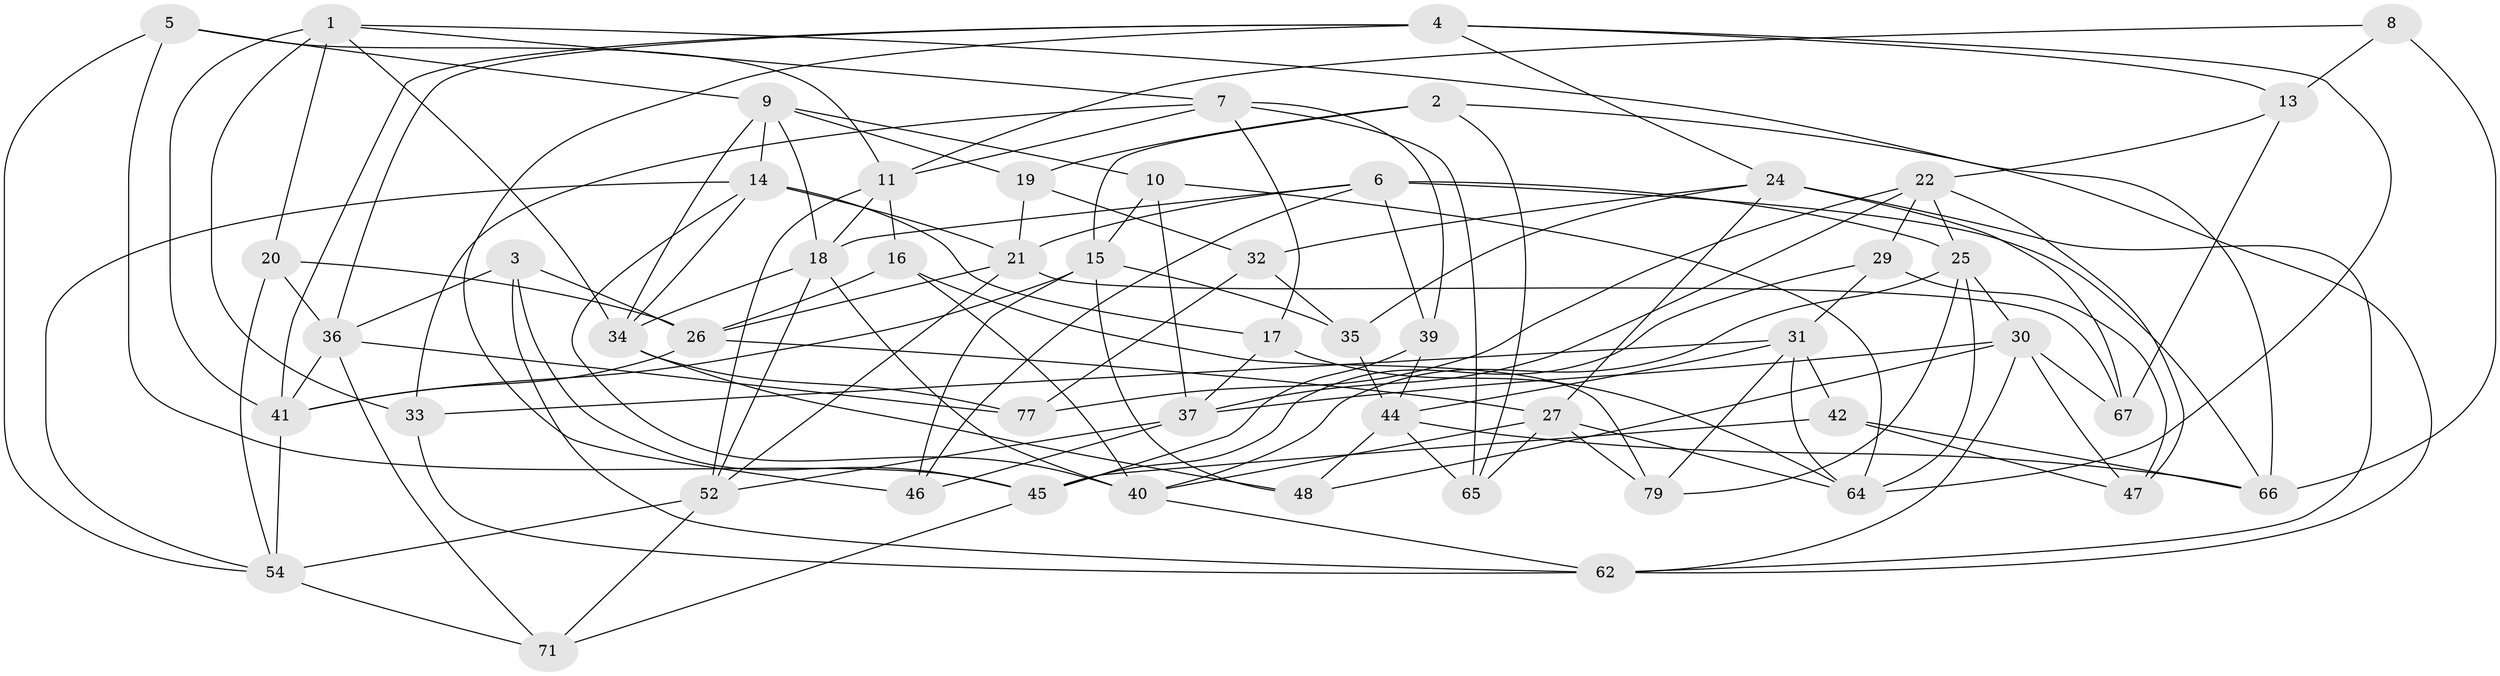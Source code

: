 // original degree distribution, {4: 1.0}
// Generated by graph-tools (version 1.1) at 2025/11/02/27/25 16:11:49]
// undirected, 53 vertices, 134 edges
graph export_dot {
graph [start="1"]
  node [color=gray90,style=filled];
  1 [super="+12"];
  2;
  3;
  4 [super="+50"];
  5;
  6 [super="+49"];
  7 [super="+55"];
  8;
  9 [super="+76"];
  10;
  11 [super="+51"];
  13;
  14 [super="+23"];
  15 [super="+59"];
  16;
  17;
  18 [super="+82"];
  19;
  20;
  21 [super="+28"];
  22 [super="+72"];
  24 [super="+56"];
  25 [super="+80"];
  26 [super="+38"];
  27 [super="+61"];
  29;
  30 [super="+43"];
  31 [super="+70"];
  32;
  33;
  34 [super="+63"];
  35;
  36 [super="+78"];
  37 [super="+73"];
  39;
  40 [super="+75"];
  41 [super="+57"];
  42;
  44 [super="+60"];
  45 [super="+69"];
  46;
  47;
  48;
  52 [super="+53"];
  54 [super="+58"];
  62 [super="+81"];
  64 [super="+68"];
  65;
  66 [super="+74"];
  67;
  71;
  77;
  79;
  1 -- 20;
  1 -- 7;
  1 -- 66;
  1 -- 34;
  1 -- 33;
  1 -- 41;
  2 -- 19;
  2 -- 65;
  2 -- 15;
  2 -- 62;
  3 -- 62;
  3 -- 26;
  3 -- 45;
  3 -- 36;
  4 -- 64;
  4 -- 24;
  4 -- 13;
  4 -- 46;
  4 -- 36;
  4 -- 41;
  5 -- 54;
  5 -- 11;
  5 -- 9;
  5 -- 45;
  6 -- 25;
  6 -- 66;
  6 -- 39;
  6 -- 18;
  6 -- 21;
  6 -- 46;
  7 -- 17;
  7 -- 33;
  7 -- 65;
  7 -- 39;
  7 -- 11;
  8 -- 13;
  8 -- 66 [weight=2];
  8 -- 11;
  9 -- 19;
  9 -- 18;
  9 -- 10;
  9 -- 14;
  9 -- 34;
  10 -- 37;
  10 -- 64;
  10 -- 15;
  11 -- 16;
  11 -- 18;
  11 -- 52;
  13 -- 22;
  13 -- 67;
  14 -- 40;
  14 -- 21;
  14 -- 17;
  14 -- 34;
  14 -- 54;
  15 -- 35;
  15 -- 46;
  15 -- 48;
  15 -- 41;
  16 -- 40;
  16 -- 79;
  16 -- 26;
  17 -- 64;
  17 -- 37;
  18 -- 52;
  18 -- 40;
  18 -- 34;
  19 -- 32;
  19 -- 21;
  20 -- 26;
  20 -- 36;
  20 -- 54;
  21 -- 67;
  21 -- 26;
  21 -- 52;
  22 -- 47;
  22 -- 29;
  22 -- 77;
  22 -- 37;
  22 -- 25;
  24 -- 35;
  24 -- 27;
  24 -- 32;
  24 -- 67;
  24 -- 62;
  25 -- 30;
  25 -- 64;
  25 -- 79;
  25 -- 40;
  26 -- 41;
  26 -- 27;
  27 -- 65;
  27 -- 40;
  27 -- 64;
  27 -- 79;
  29 -- 47;
  29 -- 45;
  29 -- 31;
  30 -- 67;
  30 -- 48;
  30 -- 37;
  30 -- 47;
  30 -- 62;
  31 -- 79;
  31 -- 44;
  31 -- 64;
  31 -- 33;
  31 -- 42;
  32 -- 77;
  32 -- 35;
  33 -- 62;
  34 -- 48;
  34 -- 77;
  35 -- 44;
  36 -- 71;
  36 -- 77;
  36 -- 41;
  37 -- 46;
  37 -- 52;
  39 -- 45;
  39 -- 44;
  40 -- 62;
  41 -- 54;
  42 -- 47;
  42 -- 45;
  42 -- 66;
  44 -- 65;
  44 -- 48;
  44 -- 66;
  45 -- 71;
  52 -- 54;
  52 -- 71;
  54 -- 71;
}
